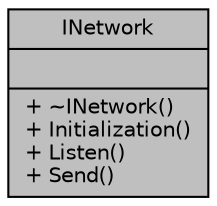 digraph "INetwork"
{
 // LATEX_PDF_SIZE
  edge [fontname="Helvetica",fontsize="10",labelfontname="Helvetica",labelfontsize="10"];
  node [fontname="Helvetica",fontsize="10",shape=record];
  Node1 [label="{INetwork\n||+ ~INetwork()\l+ Initialization()\l+ Listen()\l+ Send()\l}",height=0.2,width=0.4,color="black", fillcolor="grey75", style="filled", fontcolor="black",tooltip=" "];
}
